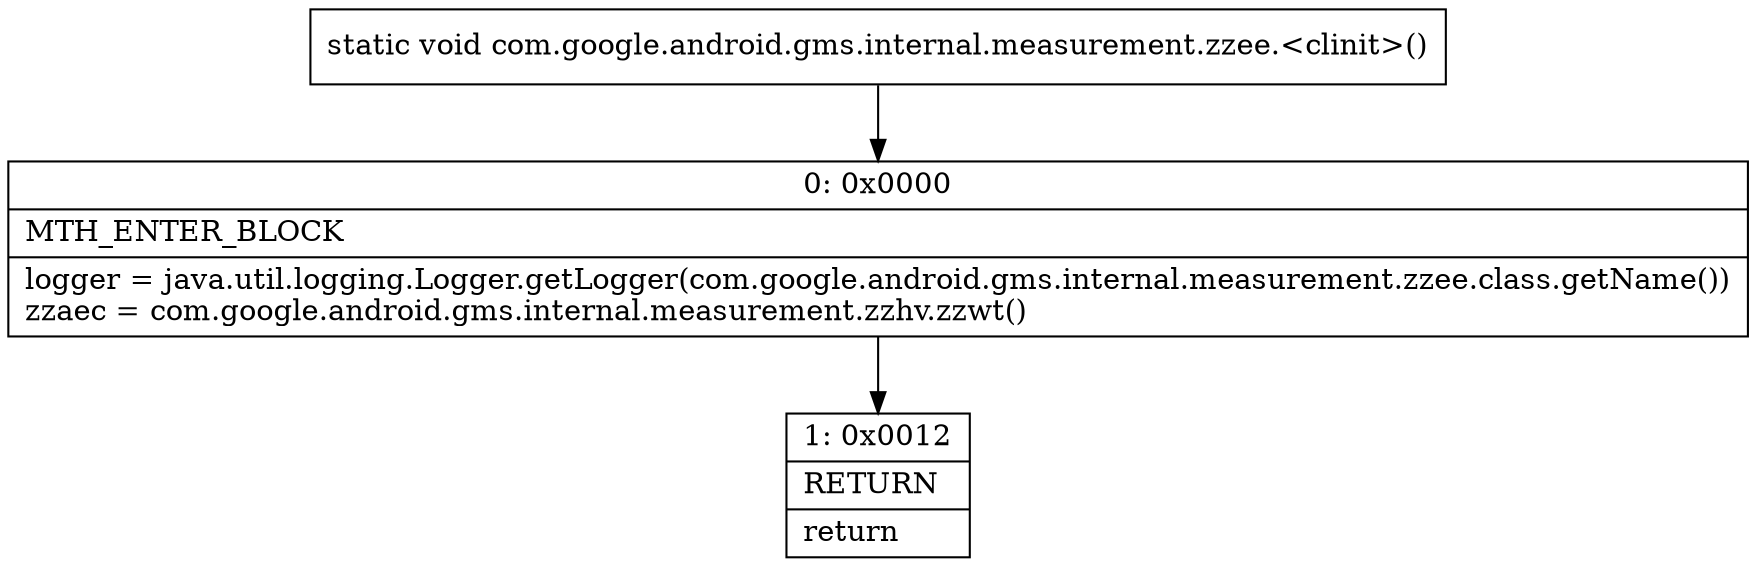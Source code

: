 digraph "CFG forcom.google.android.gms.internal.measurement.zzee.\<clinit\>()V" {
Node_0 [shape=record,label="{0\:\ 0x0000|MTH_ENTER_BLOCK\l|logger = java.util.logging.Logger.getLogger(com.google.android.gms.internal.measurement.zzee.class.getName())\lzzaec = com.google.android.gms.internal.measurement.zzhv.zzwt()\l}"];
Node_1 [shape=record,label="{1\:\ 0x0012|RETURN\l|return\l}"];
MethodNode[shape=record,label="{static void com.google.android.gms.internal.measurement.zzee.\<clinit\>() }"];
MethodNode -> Node_0;
Node_0 -> Node_1;
}

